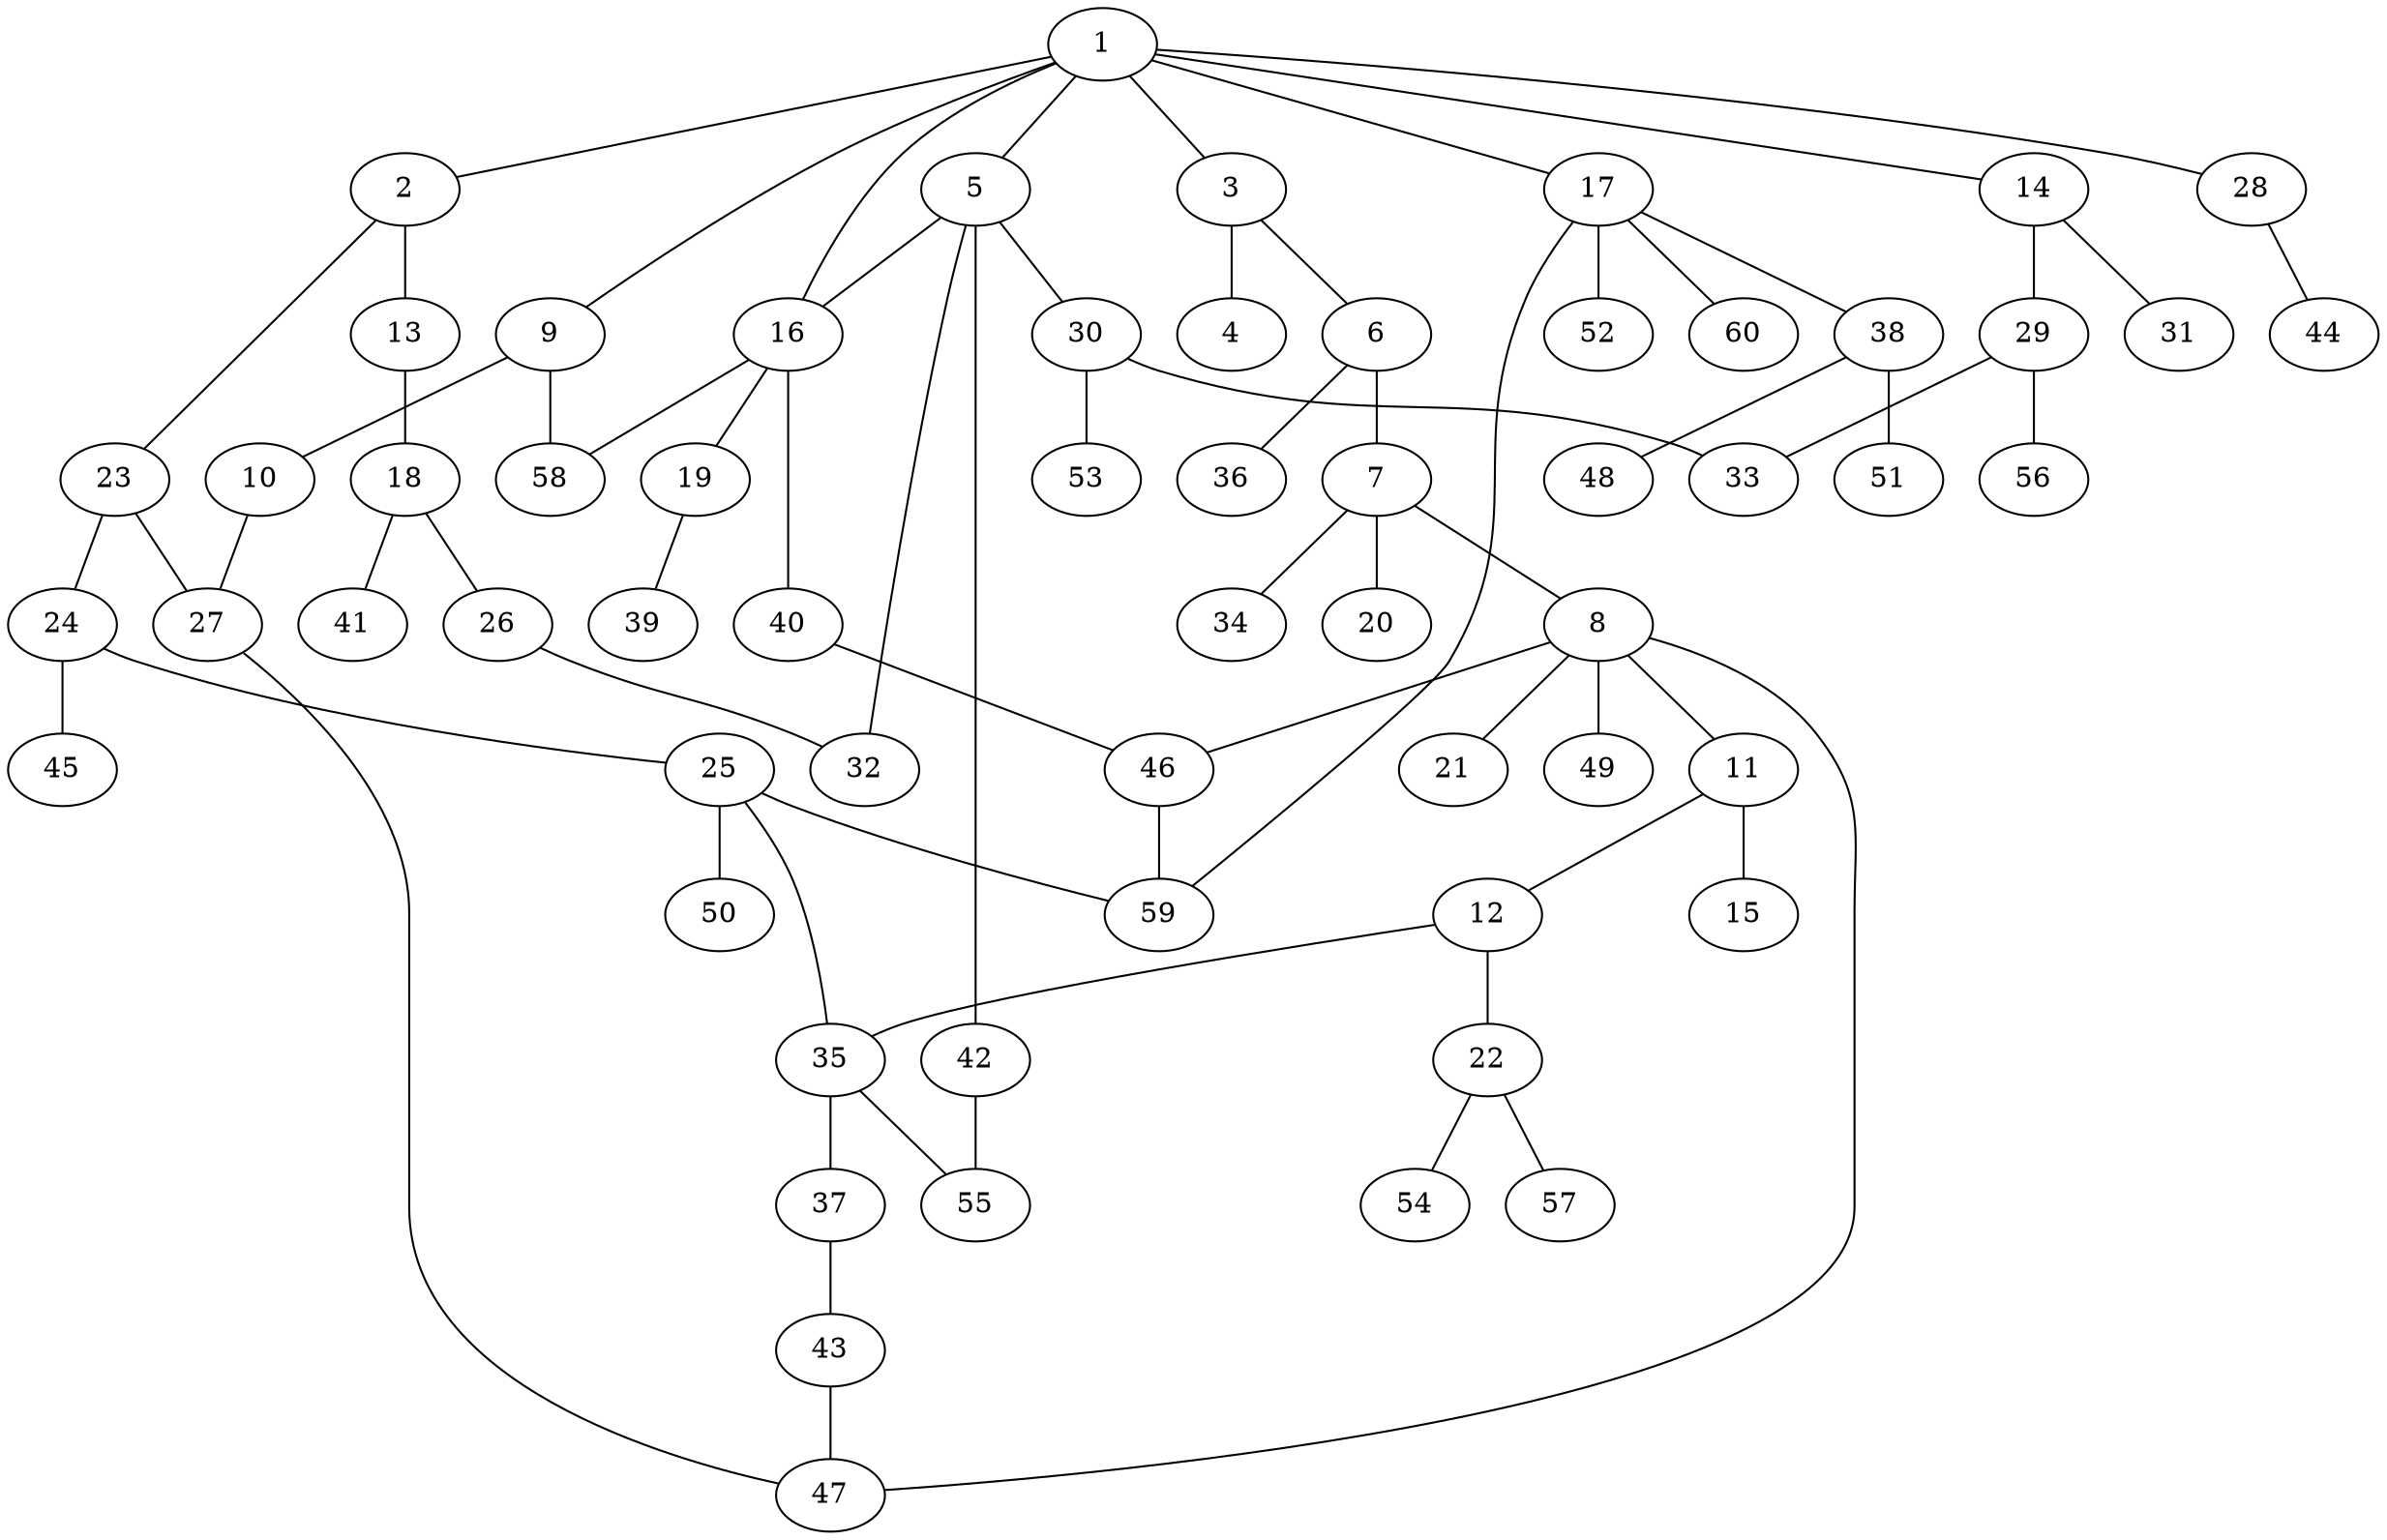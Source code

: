 graph graphname {1--2
1--3
1--5
1--9
1--14
1--16
1--17
1--28
2--13
2--23
3--4
3--6
5--16
5--30
5--32
5--42
6--7
6--36
7--8
7--20
7--34
8--11
8--21
8--46
8--47
8--49
9--10
9--58
10--27
11--12
11--15
12--22
12--35
13--18
14--29
14--31
16--19
16--40
16--58
17--38
17--52
17--59
17--60
18--26
18--41
19--39
22--54
22--57
23--24
23--27
24--25
24--45
25--35
25--50
25--59
26--32
27--47
28--44
29--33
29--56
30--33
30--53
35--37
35--55
37--43
38--48
38--51
40--46
42--55
43--47
46--59
}
